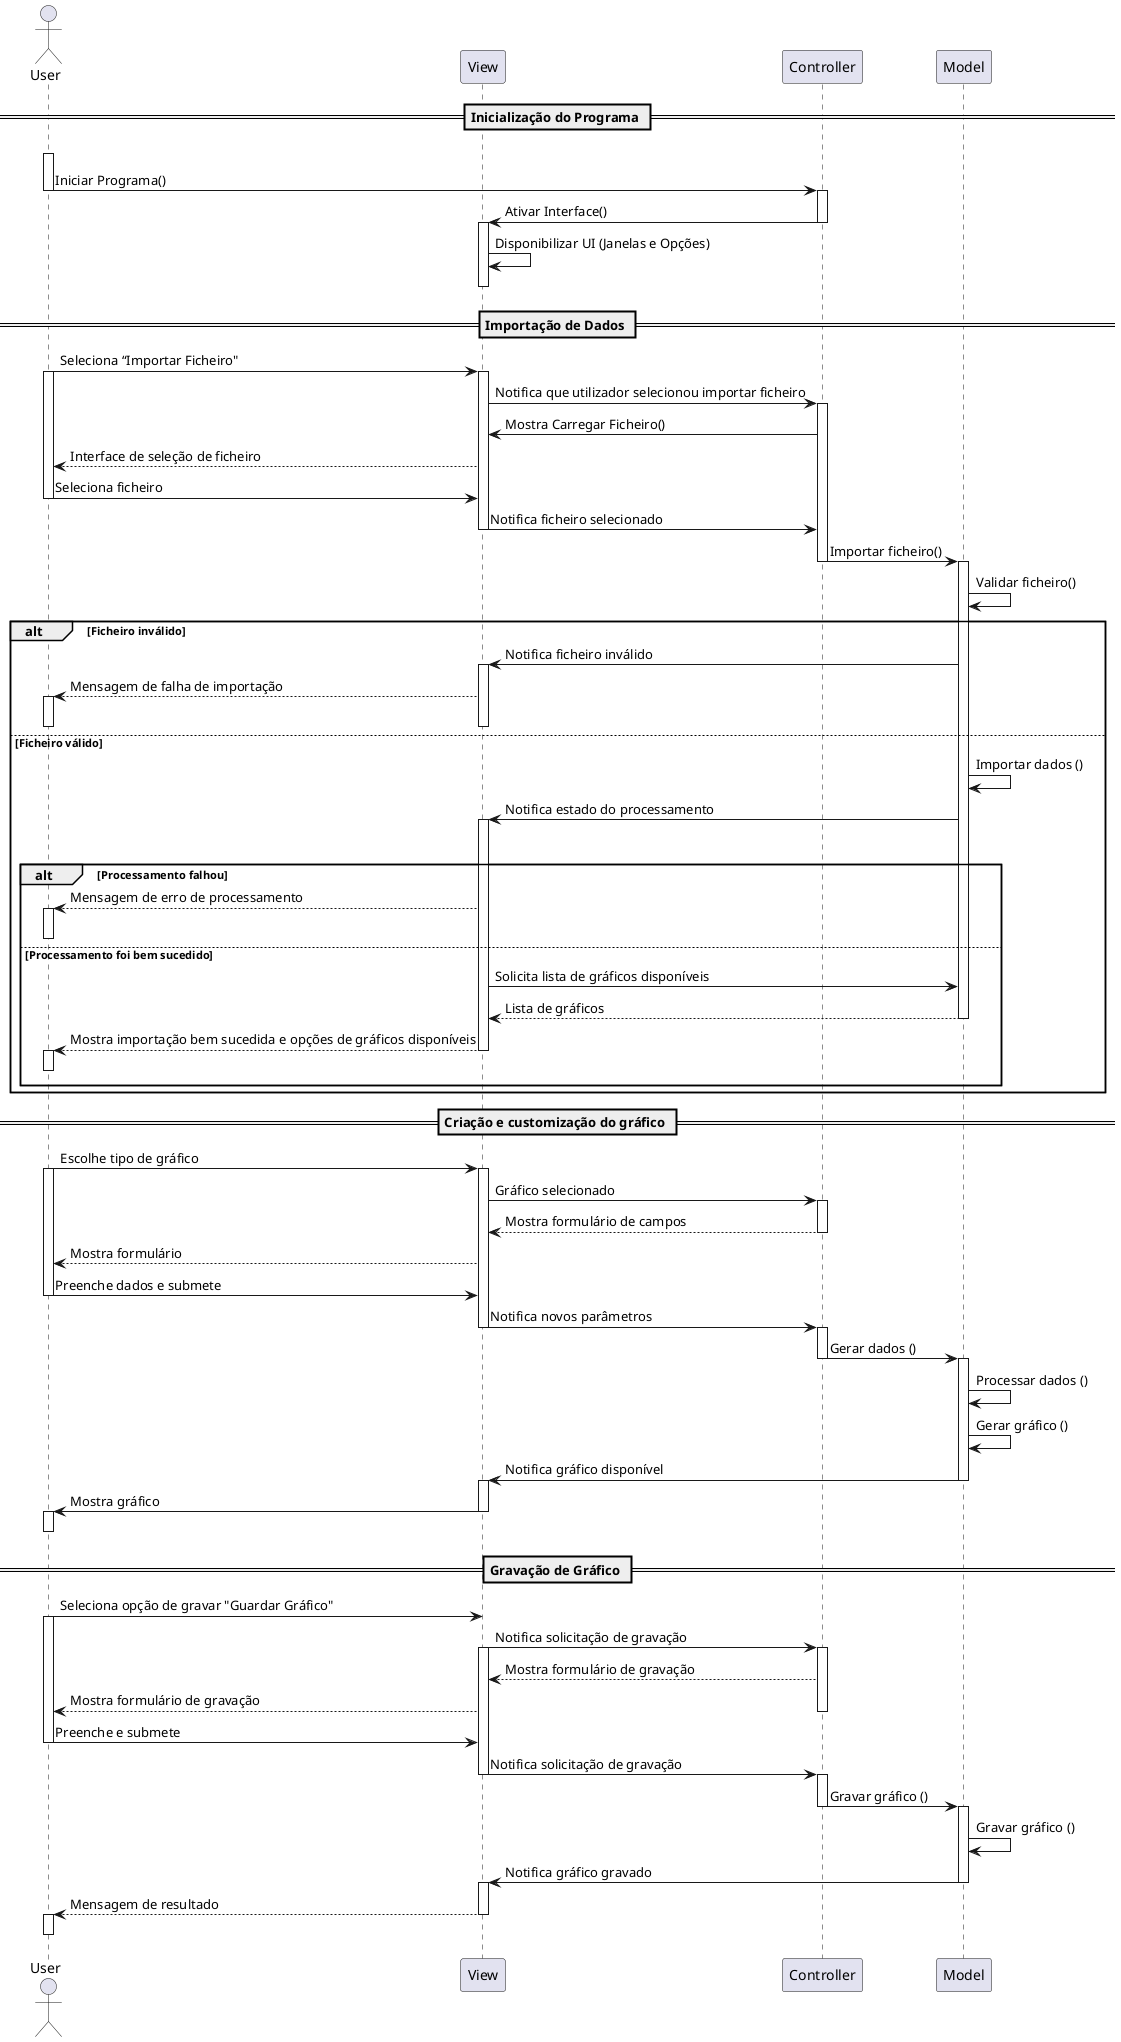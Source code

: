 @startuml

actor User
participant View
participant Controller
participant Model

== Inicialização do Programa ==
/'O passo abaixo existe apenas para que os pipes fiquem correctos'/
User-[hidden]->User 
activate User
User -> Controller : Iniciar Programa()
deactivate User
activate Controller
Controller -> View : Ativar Interface()
deactivate Controller
activate View
    View -> View : Disponibilizar UI (Janelas e Opções)
/'O passo abaixo existe apenas para que os pipes fiquem correctos'/
    View-[hidden]->View 
deactivate View

== Importação de Dados ==
User -> View : Seleciona “Importar Ficheiro"
activate User
activate View
View -> Controller : Notifica que utilizador selecionou importar ficheiro
activate Controller
Controller -> View : Mostra Carregar Ficheiro()
View --> User: Interface de seleção de ficheiro
User -> View: Seleciona ficheiro
deactivate User
View -> Controller : Notifica ficheiro selecionado
deactivate View
Controller -> Model : Importar ficheiro()
deactivate Controller 
activate Model
Model -> Model: Validar ficheiro() 
alt Ficheiro inválido 
Model -> View: Notifica ficheiro inválido
activate View
View --> User: Mensagem de falha de importação
activate User
deactivate User
deactivate View
else Ficheiro válido
Model -> Model : Importar dados ()
Model -> View : Notifica estado do processamento
activate View
deactivate Controller
alt Processamento falhou
View --> User: Mensagem de erro de processamento
activate User
deactivate User
else Processamento foi bem sucedido
View -> Model : Solicita lista de gráficos disponíveis
Model --> View: Lista de gráficos 
deactivate Model
View --> User: Mostra importação bem sucedida e opções de gráficos disponíveis
deactivate View
activate User
/'O passo abaixo existe apenas para que os pipes fiquem correctos'/
    User-[hidden]->User
deactivate User 
end
end


== Criação e customização do gráfico ==
User -> View : Escolhe tipo de gráfico
activate User
activate View
View -> Controller : Gráfico selecionado
activate Controller
Controller --> View: Mostra formulário de campos
deactivate Controller
View --> User: Mostra formulário
User -> View: Preenche dados e submete
deactivate User
View -> Controller : Notifica novos parâmetros
deactivate View
activate Controller
Controller -> Model : Gerar dados ()
deactivate Controller
activate Model
Model -> Model : Processar dados ()
Model -> Model : Gerar gráfico ()
Model -> View : Notifica gráfico disponível
deactivate Model
activate View
View -> User : Mostra gráfico
deactivate View
activate User
/'O passo abaixo existe apenas para que os pipes fiquem correctos'/
    User-[hidden]->User 
deactivate User

== Gravação de Gráfico ==
User -> View : Seleciona opção de gravar "Guardar Gráfico" 
activate User
View -> Controller : Notifica solicitação de gravação
activate View
activate Controller
Controller --> View : Mostra formulário de gravação
View --> User : Mostra formulário de gravação
deactivate Controller
User -> View : Preenche e submete 
deactivate User
View -> Controller : Notifica solicitação de gravação
deactivate View
activate Controller
Controller -> Model : Gravar gráfico ()
deactivate Controller
activate Model
Model -> Model: Gravar gráfico ()
Model -> View : Notifica gráfico gravado
deactivate Model
activate View
View --> User : Mensagem de resultado 
deactivate View
activate User
/'O passo abaixo existe apenas para que os pipes fiquem correctos'/
    User-[hidden]->User 
deactivate User
@enduml